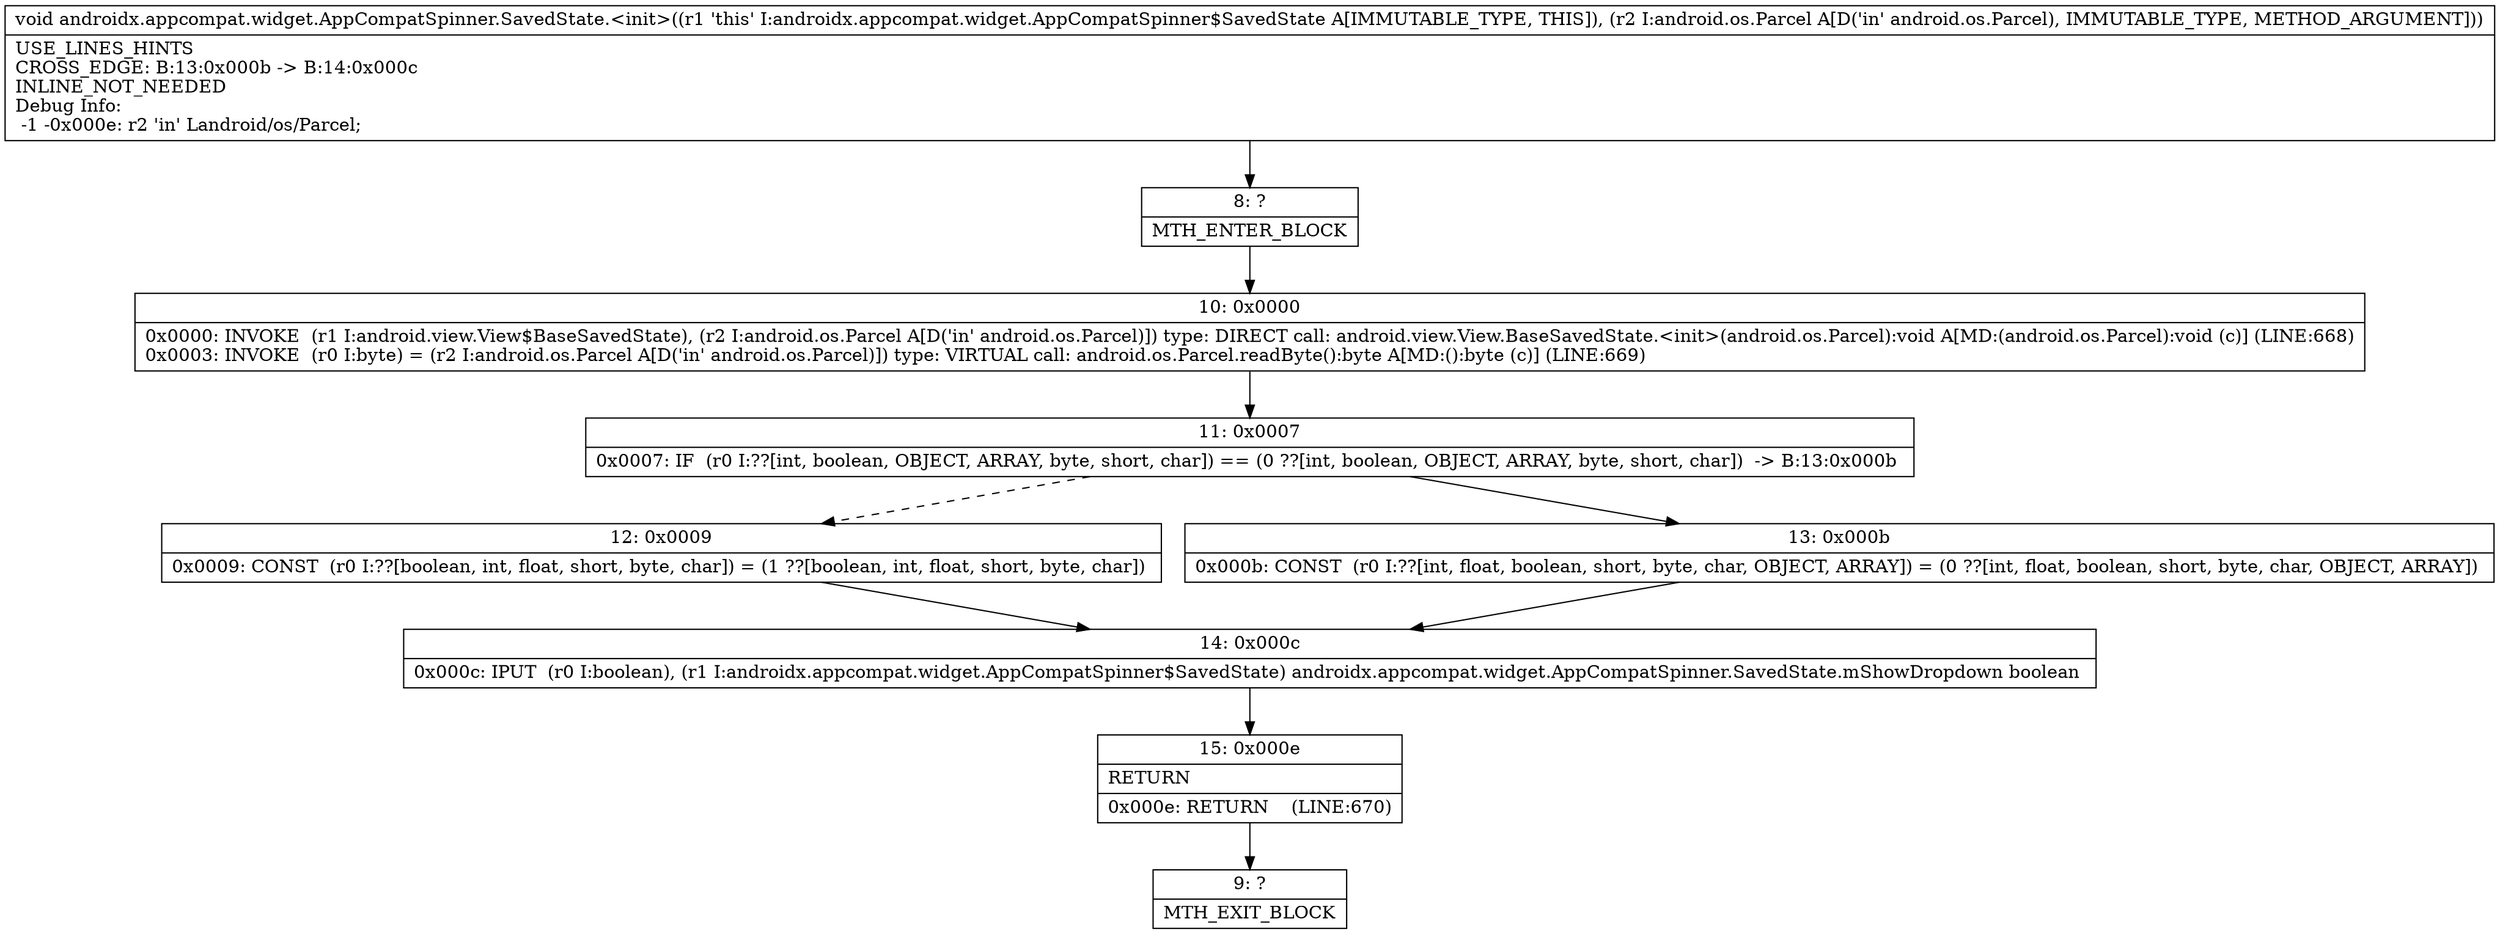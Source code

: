 digraph "CFG forandroidx.appcompat.widget.AppCompatSpinner.SavedState.\<init\>(Landroid\/os\/Parcel;)V" {
Node_8 [shape=record,label="{8\:\ ?|MTH_ENTER_BLOCK\l}"];
Node_10 [shape=record,label="{10\:\ 0x0000|0x0000: INVOKE  (r1 I:android.view.View$BaseSavedState), (r2 I:android.os.Parcel A[D('in' android.os.Parcel)]) type: DIRECT call: android.view.View.BaseSavedState.\<init\>(android.os.Parcel):void A[MD:(android.os.Parcel):void (c)] (LINE:668)\l0x0003: INVOKE  (r0 I:byte) = (r2 I:android.os.Parcel A[D('in' android.os.Parcel)]) type: VIRTUAL call: android.os.Parcel.readByte():byte A[MD:():byte (c)] (LINE:669)\l}"];
Node_11 [shape=record,label="{11\:\ 0x0007|0x0007: IF  (r0 I:??[int, boolean, OBJECT, ARRAY, byte, short, char]) == (0 ??[int, boolean, OBJECT, ARRAY, byte, short, char])  \-\> B:13:0x000b \l}"];
Node_12 [shape=record,label="{12\:\ 0x0009|0x0009: CONST  (r0 I:??[boolean, int, float, short, byte, char]) = (1 ??[boolean, int, float, short, byte, char]) \l}"];
Node_14 [shape=record,label="{14\:\ 0x000c|0x000c: IPUT  (r0 I:boolean), (r1 I:androidx.appcompat.widget.AppCompatSpinner$SavedState) androidx.appcompat.widget.AppCompatSpinner.SavedState.mShowDropdown boolean \l}"];
Node_15 [shape=record,label="{15\:\ 0x000e|RETURN\l|0x000e: RETURN    (LINE:670)\l}"];
Node_9 [shape=record,label="{9\:\ ?|MTH_EXIT_BLOCK\l}"];
Node_13 [shape=record,label="{13\:\ 0x000b|0x000b: CONST  (r0 I:??[int, float, boolean, short, byte, char, OBJECT, ARRAY]) = (0 ??[int, float, boolean, short, byte, char, OBJECT, ARRAY]) \l}"];
MethodNode[shape=record,label="{void androidx.appcompat.widget.AppCompatSpinner.SavedState.\<init\>((r1 'this' I:androidx.appcompat.widget.AppCompatSpinner$SavedState A[IMMUTABLE_TYPE, THIS]), (r2 I:android.os.Parcel A[D('in' android.os.Parcel), IMMUTABLE_TYPE, METHOD_ARGUMENT]))  | USE_LINES_HINTS\lCROSS_EDGE: B:13:0x000b \-\> B:14:0x000c\lINLINE_NOT_NEEDED\lDebug Info:\l  \-1 \-0x000e: r2 'in' Landroid\/os\/Parcel;\l}"];
MethodNode -> Node_8;Node_8 -> Node_10;
Node_10 -> Node_11;
Node_11 -> Node_12[style=dashed];
Node_11 -> Node_13;
Node_12 -> Node_14;
Node_14 -> Node_15;
Node_15 -> Node_9;
Node_13 -> Node_14;
}

